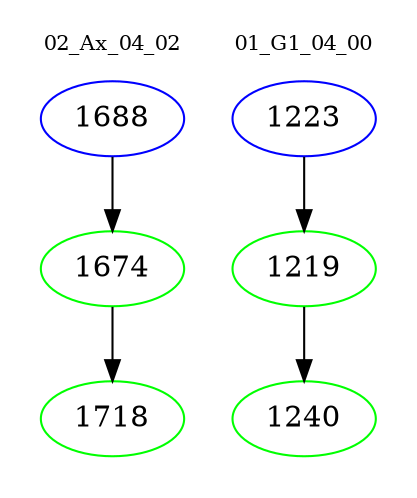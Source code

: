 digraph{
subgraph cluster_0 {
color = white
label = "02_Ax_04_02";
fontsize=10;
T0_1688 [label="1688", color="blue"]
T0_1688 -> T0_1674 [color="black"]
T0_1674 [label="1674", color="green"]
T0_1674 -> T0_1718 [color="black"]
T0_1718 [label="1718", color="green"]
}
subgraph cluster_1 {
color = white
label = "01_G1_04_00";
fontsize=10;
T1_1223 [label="1223", color="blue"]
T1_1223 -> T1_1219 [color="black"]
T1_1219 [label="1219", color="green"]
T1_1219 -> T1_1240 [color="black"]
T1_1240 [label="1240", color="green"]
}
}
